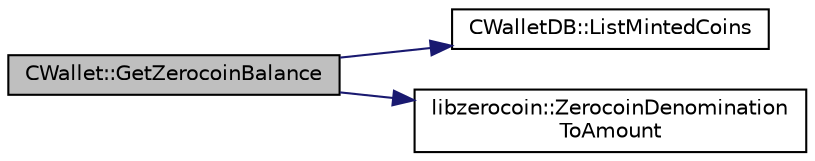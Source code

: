 digraph "CWallet::GetZerocoinBalance"
{
  edge [fontname="Helvetica",fontsize="10",labelfontname="Helvetica",labelfontsize="10"];
  node [fontname="Helvetica",fontsize="10",shape=record];
  rankdir="LR";
  Node1004 [label="CWallet::GetZerocoinBalance",height=0.2,width=0.4,color="black", fillcolor="grey75", style="filled", fontcolor="black"];
  Node1004 -> Node1005 [color="midnightblue",fontsize="10",style="solid",fontname="Helvetica"];
  Node1005 [label="CWalletDB::ListMintedCoins",height=0.2,width=0.4,color="black", fillcolor="white", style="filled",URL="$class_c_wallet_d_b.html#a906d7b97c6b94f4225957d576222bbb6"];
  Node1004 -> Node1006 [color="midnightblue",fontsize="10",style="solid",fontname="Helvetica"];
  Node1006 [label="libzerocoin::ZerocoinDenomination\lToAmount",height=0.2,width=0.4,color="black", fillcolor="white", style="filled",URL="$namespacelibzerocoin.html#aa2479161e18a4df0c60a6256e47cac97"];
}
